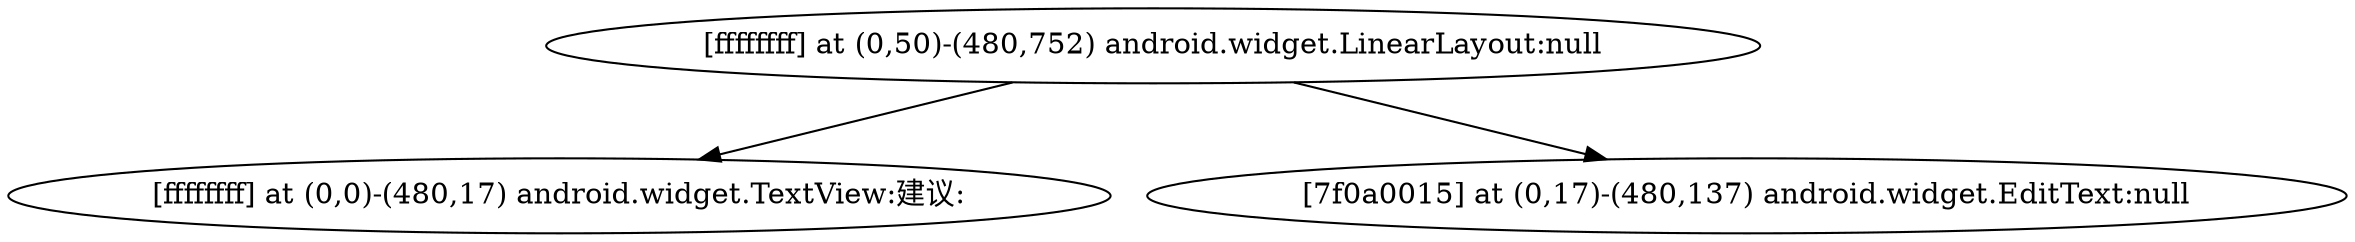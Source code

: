 strict digraph G {
  1 [ label="[ffffffff] at (0,50)-(480,752) android.widget.LinearLayout:null" ];
  2 [ label="[ffffffff] at (0,0)-(480,17) android.widget.TextView:建议:" ];
  3 [ label="[7f0a0015] at (0,17)-(480,137) android.widget.EditText:null" ];
  1 -> 2;
  1 -> 3;
}
